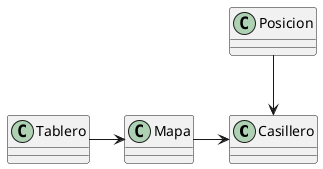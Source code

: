 @startuml


class Casillero{

}

class Mapa{
}

class Tablero{
}

class Posicion{

}

Posicion --> Casillero
Tablero -> Mapa
Mapa -> Casillero

@enduml